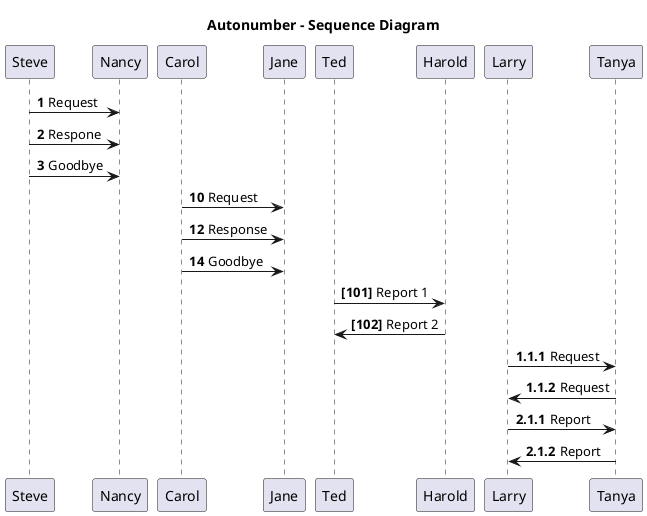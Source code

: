 @startuml Autonumber

title Autonumber - Sequence Diagram

autonumber
Steve -> Nancy : Request
Steve -> Nancy : Respone
Steve -> Nancy : Goodbye

'autonumber's starting value and incremental value can be changed
autonumber 10 2
Carol -> Jane : Request
Carol -> Jane : Response
Carol -> Jane : Goodbye

'autonumbers can also be formatted
autonumber "<b>[100]"
Ted -> Harold  : Report 1
Ted <- Harold : Report 2

autonumber 1.1.1 "<font color=blue><b>Communication 0 "
Larry -> Tanya : Request
Larry <- Tanya : Request

'inc A will increment the first value, inc B would increment the second value, and so on
autonumber inc A
Larry -> Tanya : Report
Larry <- Tanya : Report



@enduml
